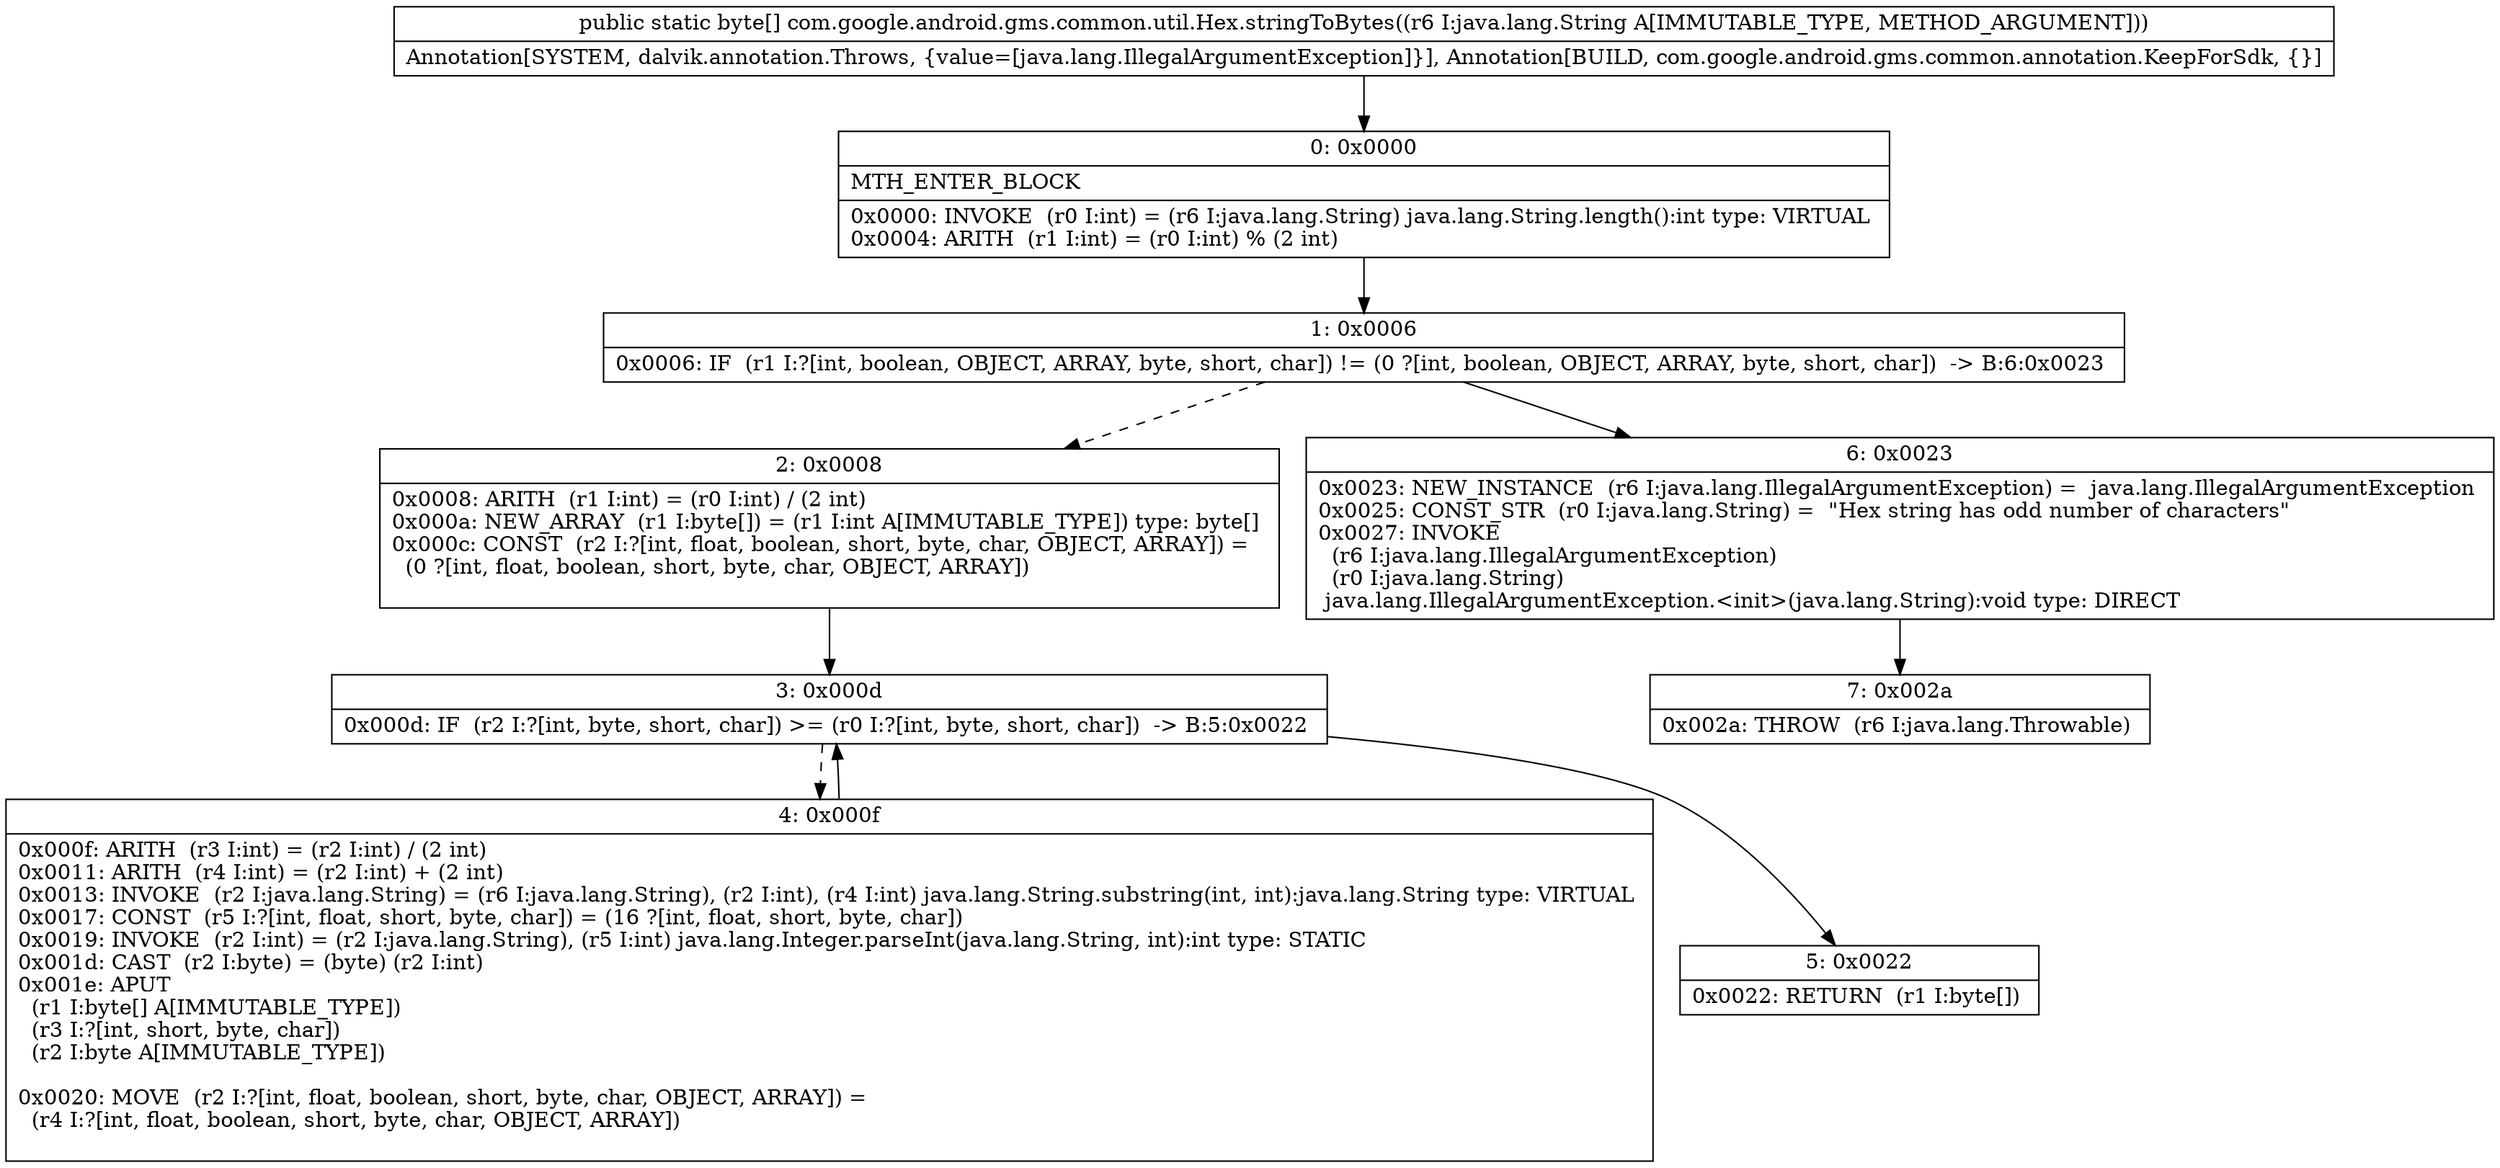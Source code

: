 digraph "CFG forcom.google.android.gms.common.util.Hex.stringToBytes(Ljava\/lang\/String;)[B" {
Node_0 [shape=record,label="{0\:\ 0x0000|MTH_ENTER_BLOCK\l|0x0000: INVOKE  (r0 I:int) = (r6 I:java.lang.String) java.lang.String.length():int type: VIRTUAL \l0x0004: ARITH  (r1 I:int) = (r0 I:int) % (2 int) \l}"];
Node_1 [shape=record,label="{1\:\ 0x0006|0x0006: IF  (r1 I:?[int, boolean, OBJECT, ARRAY, byte, short, char]) != (0 ?[int, boolean, OBJECT, ARRAY, byte, short, char])  \-\> B:6:0x0023 \l}"];
Node_2 [shape=record,label="{2\:\ 0x0008|0x0008: ARITH  (r1 I:int) = (r0 I:int) \/ (2 int) \l0x000a: NEW_ARRAY  (r1 I:byte[]) = (r1 I:int A[IMMUTABLE_TYPE]) type: byte[] \l0x000c: CONST  (r2 I:?[int, float, boolean, short, byte, char, OBJECT, ARRAY]) = \l  (0 ?[int, float, boolean, short, byte, char, OBJECT, ARRAY])\l \l}"];
Node_3 [shape=record,label="{3\:\ 0x000d|0x000d: IF  (r2 I:?[int, byte, short, char]) \>= (r0 I:?[int, byte, short, char])  \-\> B:5:0x0022 \l}"];
Node_4 [shape=record,label="{4\:\ 0x000f|0x000f: ARITH  (r3 I:int) = (r2 I:int) \/ (2 int) \l0x0011: ARITH  (r4 I:int) = (r2 I:int) + (2 int) \l0x0013: INVOKE  (r2 I:java.lang.String) = (r6 I:java.lang.String), (r2 I:int), (r4 I:int) java.lang.String.substring(int, int):java.lang.String type: VIRTUAL \l0x0017: CONST  (r5 I:?[int, float, short, byte, char]) = (16 ?[int, float, short, byte, char]) \l0x0019: INVOKE  (r2 I:int) = (r2 I:java.lang.String), (r5 I:int) java.lang.Integer.parseInt(java.lang.String, int):int type: STATIC \l0x001d: CAST  (r2 I:byte) = (byte) (r2 I:int) \l0x001e: APUT  \l  (r1 I:byte[] A[IMMUTABLE_TYPE])\l  (r3 I:?[int, short, byte, char])\l  (r2 I:byte A[IMMUTABLE_TYPE])\l \l0x0020: MOVE  (r2 I:?[int, float, boolean, short, byte, char, OBJECT, ARRAY]) = \l  (r4 I:?[int, float, boolean, short, byte, char, OBJECT, ARRAY])\l \l}"];
Node_5 [shape=record,label="{5\:\ 0x0022|0x0022: RETURN  (r1 I:byte[]) \l}"];
Node_6 [shape=record,label="{6\:\ 0x0023|0x0023: NEW_INSTANCE  (r6 I:java.lang.IllegalArgumentException) =  java.lang.IllegalArgumentException \l0x0025: CONST_STR  (r0 I:java.lang.String) =  \"Hex string has odd number of characters\" \l0x0027: INVOKE  \l  (r6 I:java.lang.IllegalArgumentException)\l  (r0 I:java.lang.String)\l java.lang.IllegalArgumentException.\<init\>(java.lang.String):void type: DIRECT \l}"];
Node_7 [shape=record,label="{7\:\ 0x002a|0x002a: THROW  (r6 I:java.lang.Throwable) \l}"];
MethodNode[shape=record,label="{public static byte[] com.google.android.gms.common.util.Hex.stringToBytes((r6 I:java.lang.String A[IMMUTABLE_TYPE, METHOD_ARGUMENT]))  | Annotation[SYSTEM, dalvik.annotation.Throws, \{value=[java.lang.IllegalArgumentException]\}], Annotation[BUILD, com.google.android.gms.common.annotation.KeepForSdk, \{\}]\l}"];
MethodNode -> Node_0;
Node_0 -> Node_1;
Node_1 -> Node_2[style=dashed];
Node_1 -> Node_6;
Node_2 -> Node_3;
Node_3 -> Node_4[style=dashed];
Node_3 -> Node_5;
Node_4 -> Node_3;
Node_6 -> Node_7;
}

